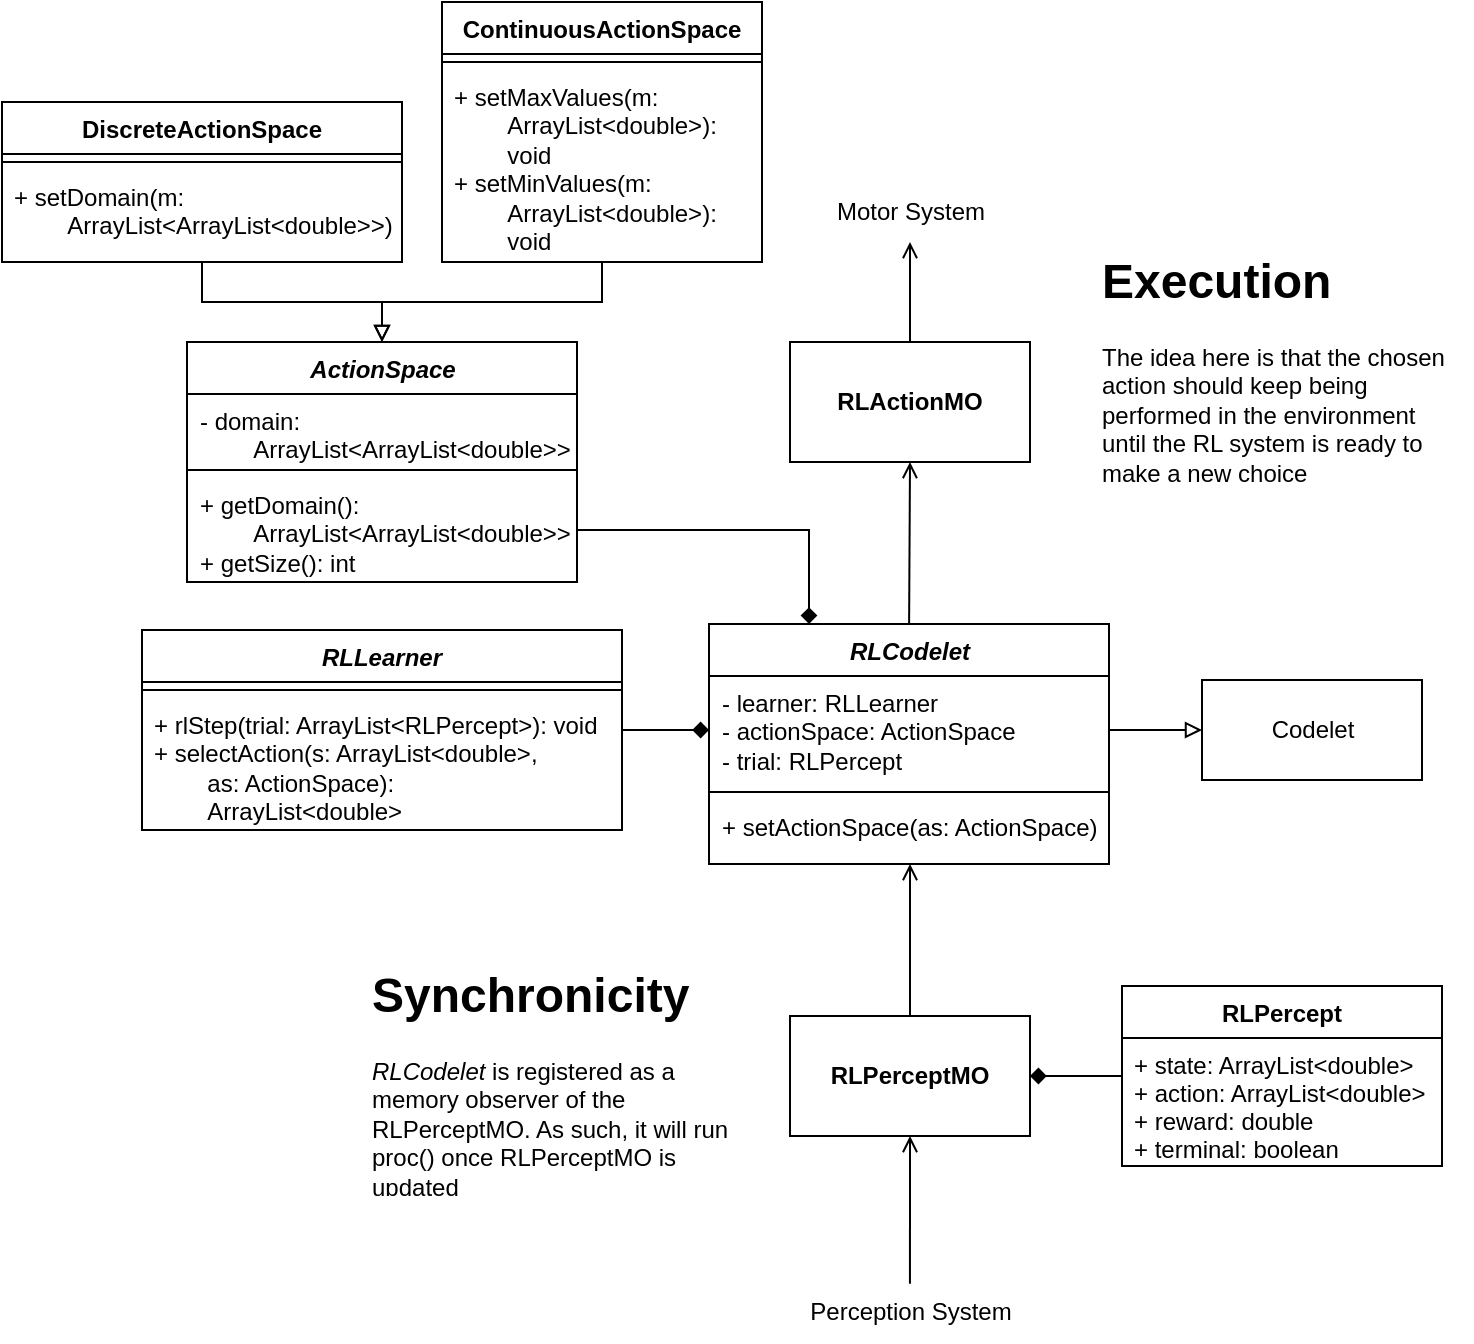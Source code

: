 <mxfile version="21.8.2" type="device">
  <diagram name="Página-1" id="L981XZq5zodmihKbrToB">
    <mxGraphModel dx="1195" dy="1872" grid="1" gridSize="10" guides="1" tooltips="1" connect="1" arrows="1" fold="1" page="1" pageScale="1" pageWidth="827" pageHeight="1169" math="0" shadow="0">
      <root>
        <mxCell id="0" />
        <mxCell id="1" parent="0" />
        <mxCell id="3fKyfZN-HIGO_9_7wgWq-18" style="edgeStyle=orthogonalEdgeStyle;rounded=0;orthogonalLoop=1;jettySize=auto;html=1;endArrow=open;endFill=0;exitX=0.5;exitY=0;exitDx=0;exitDy=0;" parent="1" source="ftiPFikEIieNRPhFFyMl-2" target="ySceeVKdL_UXed-vuoVS-14" edge="1">
          <mxGeometry relative="1" as="geometry">
            <mxPoint x="453.5" y="296" as="targetPoint" />
            <mxPoint x="454" y="440" as="sourcePoint" />
            <Array as="points">
              <mxPoint x="454" y="360" />
              <mxPoint x="454" y="360" />
            </Array>
          </mxGeometry>
        </mxCell>
        <mxCell id="-NE6A836NCrnR8vJoupu-13" style="edgeStyle=orthogonalEdgeStyle;rounded=0;orthogonalLoop=1;jettySize=auto;html=1;endArrow=none;endFill=0;startArrow=open;startFill=0;entryX=0.504;entryY=0.03;entryDx=0;entryDy=0;entryPerimeter=0;exitX=0.5;exitY=1;exitDx=0;exitDy=0;" parent="1" source="ftiPFikEIieNRPhFFyMl-2" target="-NE6A836NCrnR8vJoupu-24" edge="1">
          <mxGeometry relative="1" as="geometry">
            <mxPoint x="454" y="590" as="targetPoint" />
            <mxPoint x="453.98" y="534" as="sourcePoint" />
          </mxGeometry>
        </mxCell>
        <mxCell id="3fKyfZN-HIGO_9_7wgWq-25" style="edgeStyle=orthogonalEdgeStyle;rounded=0;orthogonalLoop=1;jettySize=auto;html=1;exitX=0.5;exitY=0;exitDx=0;exitDy=0;entryX=0.5;entryY=1;entryDx=0;entryDy=0;endArrow=open;endFill=0;" parent="1" target="ftiPFikEIieNRPhFFyMl-8" edge="1">
          <mxGeometry relative="1" as="geometry">
            <mxPoint x="453.68" y="190" as="targetPoint" />
            <mxPoint x="453.5" y="270" as="sourcePoint" />
          </mxGeometry>
        </mxCell>
        <mxCell id="-NE6A836NCrnR8vJoupu-12" style="edgeStyle=orthogonalEdgeStyle;rounded=0;orthogonalLoop=1;jettySize=auto;html=1;endArrow=open;endFill=0;exitX=0.5;exitY=0;exitDx=0;exitDy=0;" parent="1" source="ftiPFikEIieNRPhFFyMl-8" target="-NE6A836NCrnR8vJoupu-23" edge="1">
          <mxGeometry relative="1" as="geometry">
            <mxPoint x="454" y="80" as="targetPoint" />
            <mxPoint x="454" y="110" as="sourcePoint" />
          </mxGeometry>
        </mxCell>
        <mxCell id="3fKyfZN-HIGO_9_7wgWq-32" style="edgeStyle=orthogonalEdgeStyle;rounded=0;orthogonalLoop=1;jettySize=auto;html=1;entryX=1;entryY=0.5;entryDx=0;entryDy=0;endArrow=diamond;endFill=1;" parent="1" source="3fKyfZN-HIGO_9_7wgWq-27" target="ftiPFikEIieNRPhFFyMl-2" edge="1">
          <mxGeometry relative="1" as="geometry">
            <mxPoint x="534" y="479" as="targetPoint" />
          </mxGeometry>
        </mxCell>
        <mxCell id="3fKyfZN-HIGO_9_7wgWq-27" value="RLPercept" style="swimlane;fontStyle=1;childLayout=stackLayout;horizontal=1;startSize=26;fillColor=none;horizontalStack=0;resizeParent=1;resizeParentMax=0;resizeLast=0;collapsible=1;marginBottom=0;" parent="1" vertex="1">
          <mxGeometry x="560" y="442" width="160" height="90" as="geometry" />
        </mxCell>
        <mxCell id="3fKyfZN-HIGO_9_7wgWq-28" value="+ state: ArrayList&lt;double&gt;&#xa;+ action: ArrayList&lt;double&gt;&#xa;+ reward: double&#xa;+ terminal: boolean&#xa;" style="text;strokeColor=none;fillColor=none;align=left;verticalAlign=top;spacingLeft=4;spacingRight=4;overflow=hidden;rotatable=0;points=[[0,0.5],[1,0.5]];portConstraint=eastwest;" parent="3fKyfZN-HIGO_9_7wgWq-27" vertex="1">
          <mxGeometry y="26" width="160" height="64" as="geometry" />
        </mxCell>
        <mxCell id="3fKyfZN-HIGO_9_7wgWq-37" value="&lt;div&gt;Codelet&lt;/div&gt;" style="html=1;" parent="1" vertex="1">
          <mxGeometry x="600" y="289" width="110" height="50" as="geometry" />
        </mxCell>
        <mxCell id="-NE6A836NCrnR8vJoupu-1" style="edgeStyle=orthogonalEdgeStyle;rounded=0;orthogonalLoop=1;jettySize=auto;html=1;entryX=0;entryY=0.5;entryDx=0;entryDy=0;endArrow=block;endFill=0;" parent="1" source="ySceeVKdL_UXed-vuoVS-12" target="3fKyfZN-HIGO_9_7wgWq-37" edge="1">
          <mxGeometry relative="1" as="geometry">
            <mxPoint x="541.5" y="323" as="sourcePoint" />
          </mxGeometry>
        </mxCell>
        <mxCell id="-NE6A836NCrnR8vJoupu-23" value="Motor System" style="text;html=1;align=center;verticalAlign=middle;resizable=0;points=[];autosize=1;strokeColor=none;fillColor=none;" parent="1" vertex="1">
          <mxGeometry x="404" y="40" width="100" height="30" as="geometry" />
        </mxCell>
        <mxCell id="-NE6A836NCrnR8vJoupu-24" value="&lt;div&gt;Perception System&lt;/div&gt;" style="text;html=1;align=center;verticalAlign=middle;resizable=0;points=[];autosize=1;strokeColor=none;fillColor=none;" parent="1" vertex="1">
          <mxGeometry x="393.5" y="590" width="120" height="30" as="geometry" />
        </mxCell>
        <mxCell id="oXIEZwQkRcJTD2ducp0V-1" value="&lt;h1&gt;Synchronicity&lt;/h1&gt;&lt;div&gt;&lt;i&gt;RLCodelet &lt;/i&gt;is registered as a memory observer of the RLPerceptMO. As such, it will run proc() once RLPerceptMO is updated&lt;/div&gt;" style="text;html=1;strokeColor=none;fillColor=none;spacing=5;spacingTop=-20;whiteSpace=wrap;overflow=hidden;rounded=0;" parent="1" vertex="1">
          <mxGeometry x="180" y="427" width="190" height="120" as="geometry" />
        </mxCell>
        <mxCell id="oXIEZwQkRcJTD2ducp0V-2" value="&lt;h1&gt;Execution&lt;br&gt;&lt;/h1&gt;&lt;p&gt;The idea here is that the chosen action should keep being performed in the environment until the RL system is ready to make a new choice&lt;br&gt;&lt;/p&gt;" style="text;html=1;strokeColor=none;fillColor=none;spacing=5;spacingTop=-20;whiteSpace=wrap;overflow=hidden;rounded=0;" parent="1" vertex="1">
          <mxGeometry x="545" y="70" width="190" height="130" as="geometry" />
        </mxCell>
        <mxCell id="ftiPFikEIieNRPhFFyMl-2" value="&lt;b&gt;RLPerceptMO&lt;/b&gt;" style="rounded=0;whiteSpace=wrap;html=1;" parent="1" vertex="1">
          <mxGeometry x="394" y="457" width="120" height="60" as="geometry" />
        </mxCell>
        <mxCell id="ftiPFikEIieNRPhFFyMl-8" value="&lt;b&gt;RLActionMO&lt;/b&gt;" style="rounded=0;whiteSpace=wrap;html=1;" parent="1" vertex="1">
          <mxGeometry x="394" y="120" width="120" height="60" as="geometry" />
        </mxCell>
        <mxCell id="ySceeVKdL_UXed-vuoVS-10" style="edgeStyle=orthogonalEdgeStyle;rounded=0;orthogonalLoop=1;jettySize=auto;html=1;endArrow=diamond;endFill=1;" edge="1" parent="1" source="ySceeVKdL_UXed-vuoVS-6" target="ySceeVKdL_UXed-vuoVS-12">
          <mxGeometry relative="1" as="geometry">
            <mxPoint x="365.5" y="323" as="targetPoint" />
          </mxGeometry>
        </mxCell>
        <mxCell id="ySceeVKdL_UXed-vuoVS-6" value="&lt;i&gt;RLLearner&lt;/i&gt;" style="swimlane;fontStyle=1;align=center;verticalAlign=top;childLayout=stackLayout;horizontal=1;startSize=26;horizontalStack=0;resizeParent=1;resizeParentMax=0;resizeLast=0;collapsible=1;marginBottom=0;whiteSpace=wrap;html=1;" vertex="1" parent="1">
          <mxGeometry x="70" y="264" width="240" height="100" as="geometry" />
        </mxCell>
        <mxCell id="ySceeVKdL_UXed-vuoVS-8" value="" style="line;strokeWidth=1;fillColor=none;align=left;verticalAlign=middle;spacingTop=-1;spacingLeft=3;spacingRight=3;rotatable=0;labelPosition=right;points=[];portConstraint=eastwest;strokeColor=inherit;" vertex="1" parent="ySceeVKdL_UXed-vuoVS-6">
          <mxGeometry y="26" width="240" height="8" as="geometry" />
        </mxCell>
        <mxCell id="ySceeVKdL_UXed-vuoVS-9" value="+ rlStep(trial: ArrayList&amp;lt;RLPercept&amp;gt;): void&lt;br&gt;+ selectAction(s: ArrayList&amp;lt;double&amp;gt;, &lt;br&gt;&lt;span style=&quot;white-space: pre;&quot;&gt;&#x9;&lt;/span&gt;as: ActionSpace): &lt;span style=&quot;white-space: pre;&quot;&gt;&#x9;&lt;/span&gt;ArrayList&amp;lt;double&amp;gt;" style="text;strokeColor=none;fillColor=none;align=left;verticalAlign=top;spacingLeft=4;spacingRight=4;overflow=hidden;rotatable=0;points=[[0,0.5],[1,0.5]];portConstraint=eastwest;whiteSpace=wrap;html=1;" vertex="1" parent="ySceeVKdL_UXed-vuoVS-6">
          <mxGeometry y="34" width="240" height="66" as="geometry" />
        </mxCell>
        <mxCell id="ySceeVKdL_UXed-vuoVS-11" value="&lt;i&gt;RLCodelet&lt;/i&gt;" style="swimlane;fontStyle=1;align=center;verticalAlign=top;childLayout=stackLayout;horizontal=1;startSize=26;horizontalStack=0;resizeParent=1;resizeParentMax=0;resizeLast=0;collapsible=1;marginBottom=0;whiteSpace=wrap;html=1;" vertex="1" parent="1">
          <mxGeometry x="353.5" y="261" width="200" height="120" as="geometry" />
        </mxCell>
        <mxCell id="ySceeVKdL_UXed-vuoVS-12" value="- learner: RLLearner&lt;br&gt;- actionSpace: ActionSpace&lt;br&gt;- trial: RLPercept" style="text;strokeColor=none;fillColor=none;align=left;verticalAlign=top;spacingLeft=4;spacingRight=4;overflow=hidden;rotatable=0;points=[[0,0.5],[1,0.5]];portConstraint=eastwest;whiteSpace=wrap;html=1;" vertex="1" parent="ySceeVKdL_UXed-vuoVS-11">
          <mxGeometry y="26" width="200" height="54" as="geometry" />
        </mxCell>
        <mxCell id="ySceeVKdL_UXed-vuoVS-13" value="" style="line;strokeWidth=1;fillColor=none;align=left;verticalAlign=middle;spacingTop=-1;spacingLeft=3;spacingRight=3;rotatable=0;labelPosition=right;points=[];portConstraint=eastwest;strokeColor=inherit;" vertex="1" parent="ySceeVKdL_UXed-vuoVS-11">
          <mxGeometry y="80" width="200" height="8" as="geometry" />
        </mxCell>
        <mxCell id="ySceeVKdL_UXed-vuoVS-14" value="+ setActionSpace(as: ActionSpace)" style="text;strokeColor=none;fillColor=none;align=left;verticalAlign=top;spacingLeft=4;spacingRight=4;overflow=hidden;rotatable=0;points=[[0,0.5],[1,0.5]];portConstraint=eastwest;whiteSpace=wrap;html=1;" vertex="1" parent="ySceeVKdL_UXed-vuoVS-11">
          <mxGeometry y="88" width="200" height="32" as="geometry" />
        </mxCell>
        <mxCell id="ySceeVKdL_UXed-vuoVS-17" value="&lt;i&gt;ActionSpace&lt;br&gt;&lt;/i&gt;" style="swimlane;fontStyle=1;align=center;verticalAlign=top;childLayout=stackLayout;horizontal=1;startSize=26;horizontalStack=0;resizeParent=1;resizeParentMax=0;resizeLast=0;collapsible=1;marginBottom=0;whiteSpace=wrap;html=1;" vertex="1" parent="1">
          <mxGeometry x="92.5" y="120" width="195" height="120" as="geometry" />
        </mxCell>
        <mxCell id="ySceeVKdL_UXed-vuoVS-18" value="- domain: &lt;span style=&quot;white-space: pre;&quot;&gt;&#x9;&lt;/span&gt;ArrayList&amp;lt;ArrayList&amp;lt;double&amp;gt;&amp;gt;&lt;br&gt;- size: int" style="text;strokeColor=none;fillColor=none;align=left;verticalAlign=top;spacingLeft=4;spacingRight=4;overflow=hidden;rotatable=0;points=[[0,0.5],[1,0.5]];portConstraint=eastwest;whiteSpace=wrap;html=1;" vertex="1" parent="ySceeVKdL_UXed-vuoVS-17">
          <mxGeometry y="26" width="195" height="34" as="geometry" />
        </mxCell>
        <mxCell id="ySceeVKdL_UXed-vuoVS-19" value="" style="line;strokeWidth=1;fillColor=none;align=left;verticalAlign=middle;spacingTop=-1;spacingLeft=3;spacingRight=3;rotatable=0;labelPosition=right;points=[];portConstraint=eastwest;strokeColor=inherit;" vertex="1" parent="ySceeVKdL_UXed-vuoVS-17">
          <mxGeometry y="60" width="195" height="8" as="geometry" />
        </mxCell>
        <mxCell id="ySceeVKdL_UXed-vuoVS-20" value="+ getDomain(): &lt;span style=&quot;white-space: pre;&quot;&gt;&#x9;&lt;/span&gt;ArrayList&amp;lt;ArrayList&amp;lt;double&amp;gt;&amp;gt;&lt;br&gt;+ getSize(): int" style="text;strokeColor=none;fillColor=none;align=left;verticalAlign=top;spacingLeft=4;spacingRight=4;overflow=hidden;rotatable=0;points=[[0,0.5],[1,0.5]];portConstraint=eastwest;whiteSpace=wrap;html=1;" vertex="1" parent="ySceeVKdL_UXed-vuoVS-17">
          <mxGeometry y="68" width="195" height="52" as="geometry" />
        </mxCell>
        <mxCell id="ySceeVKdL_UXed-vuoVS-29" style="edgeStyle=orthogonalEdgeStyle;rounded=0;orthogonalLoop=1;jettySize=auto;html=1;endArrow=block;endFill=0;" edge="1" parent="1" source="ySceeVKdL_UXed-vuoVS-21" target="ySceeVKdL_UXed-vuoVS-17">
          <mxGeometry relative="1" as="geometry" />
        </mxCell>
        <mxCell id="ySceeVKdL_UXed-vuoVS-21" value="ContinuousActionSpace" style="swimlane;fontStyle=1;align=center;verticalAlign=top;childLayout=stackLayout;horizontal=1;startSize=26;horizontalStack=0;resizeParent=1;resizeParentMax=0;resizeLast=0;collapsible=1;marginBottom=0;whiteSpace=wrap;html=1;" vertex="1" parent="1">
          <mxGeometry x="220" y="-50" width="160" height="130" as="geometry" />
        </mxCell>
        <mxCell id="ySceeVKdL_UXed-vuoVS-23" value="" style="line;strokeWidth=1;fillColor=none;align=left;verticalAlign=middle;spacingTop=-1;spacingLeft=3;spacingRight=3;rotatable=0;labelPosition=right;points=[];portConstraint=eastwest;strokeColor=inherit;" vertex="1" parent="ySceeVKdL_UXed-vuoVS-21">
          <mxGeometry y="26" width="160" height="8" as="geometry" />
        </mxCell>
        <mxCell id="ySceeVKdL_UXed-vuoVS-24" value="+ setMaxValues(m: &lt;span style=&quot;white-space: pre;&quot;&gt;&#x9;&lt;/span&gt;ArrayList&amp;lt;double&amp;gt;):&lt;br&gt;&lt;span style=&quot;white-space: pre;&quot;&gt;&#x9;&lt;/span&gt;void&lt;br&gt;+ setMinValues(m:&lt;br&gt;&lt;span style=&quot;white-space: pre;&quot;&gt;&#x9;&lt;/span&gt;ArrayList&amp;lt;double&amp;gt;):&lt;br&gt;&lt;span style=&quot;white-space: pre;&quot;&gt;&#x9;&lt;/span&gt;void" style="text;strokeColor=none;fillColor=none;align=left;verticalAlign=top;spacingLeft=4;spacingRight=4;overflow=hidden;rotatable=0;points=[[0,0.5],[1,0.5]];portConstraint=eastwest;whiteSpace=wrap;html=1;" vertex="1" parent="ySceeVKdL_UXed-vuoVS-21">
          <mxGeometry y="34" width="160" height="96" as="geometry" />
        </mxCell>
        <mxCell id="ySceeVKdL_UXed-vuoVS-28" style="edgeStyle=orthogonalEdgeStyle;rounded=0;orthogonalLoop=1;jettySize=auto;html=1;entryX=0.5;entryY=0;entryDx=0;entryDy=0;endArrow=block;endFill=0;" edge="1" parent="1" source="ySceeVKdL_UXed-vuoVS-25" target="ySceeVKdL_UXed-vuoVS-17">
          <mxGeometry relative="1" as="geometry" />
        </mxCell>
        <mxCell id="ySceeVKdL_UXed-vuoVS-25" value="DiscreteActionSpace" style="swimlane;fontStyle=1;align=center;verticalAlign=top;childLayout=stackLayout;horizontal=1;startSize=26;horizontalStack=0;resizeParent=1;resizeParentMax=0;resizeLast=0;collapsible=1;marginBottom=0;whiteSpace=wrap;html=1;" vertex="1" parent="1">
          <mxGeometry width="200" height="80" as="geometry" />
        </mxCell>
        <mxCell id="ySceeVKdL_UXed-vuoVS-26" value="" style="line;strokeWidth=1;fillColor=none;align=left;verticalAlign=middle;spacingTop=-1;spacingLeft=3;spacingRight=3;rotatable=0;labelPosition=right;points=[];portConstraint=eastwest;strokeColor=inherit;" vertex="1" parent="ySceeVKdL_UXed-vuoVS-25">
          <mxGeometry y="26" width="200" height="8" as="geometry" />
        </mxCell>
        <mxCell id="ySceeVKdL_UXed-vuoVS-27" value="+ setDomain(m: &lt;span style=&quot;white-space: pre;&quot;&gt;&#x9;&lt;/span&gt;ArrayList&amp;lt;ArrayList&amp;lt;double&amp;gt;&amp;gt;)" style="text;strokeColor=none;fillColor=none;align=left;verticalAlign=top;spacingLeft=4;spacingRight=4;overflow=hidden;rotatable=0;points=[[0,0.5],[1,0.5]];portConstraint=eastwest;whiteSpace=wrap;html=1;" vertex="1" parent="ySceeVKdL_UXed-vuoVS-25">
          <mxGeometry y="34" width="200" height="46" as="geometry" />
        </mxCell>
        <mxCell id="ySceeVKdL_UXed-vuoVS-30" style="edgeStyle=orthogonalEdgeStyle;rounded=0;orthogonalLoop=1;jettySize=auto;html=1;entryX=0.25;entryY=0;entryDx=0;entryDy=0;endArrow=diamond;endFill=1;" edge="1" parent="1" source="ySceeVKdL_UXed-vuoVS-20" target="ySceeVKdL_UXed-vuoVS-11">
          <mxGeometry relative="1" as="geometry" />
        </mxCell>
      </root>
    </mxGraphModel>
  </diagram>
</mxfile>
